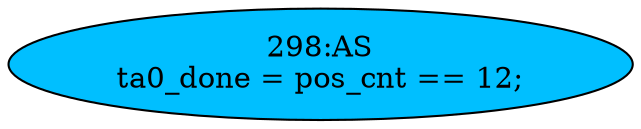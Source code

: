 strict digraph "" {
	node [label="\N"];
	"298:AS"	 [ast="<pyverilog.vparser.ast.Assign object at 0x7f2608cee390>",
		def_var="['ta0_done']",
		fillcolor=deepskyblue,
		label="298:AS
ta0_done = pos_cnt == 12;",
		statements="[]",
		style=filled,
		typ=Assign,
		use_var="['pos_cnt']"];
}
